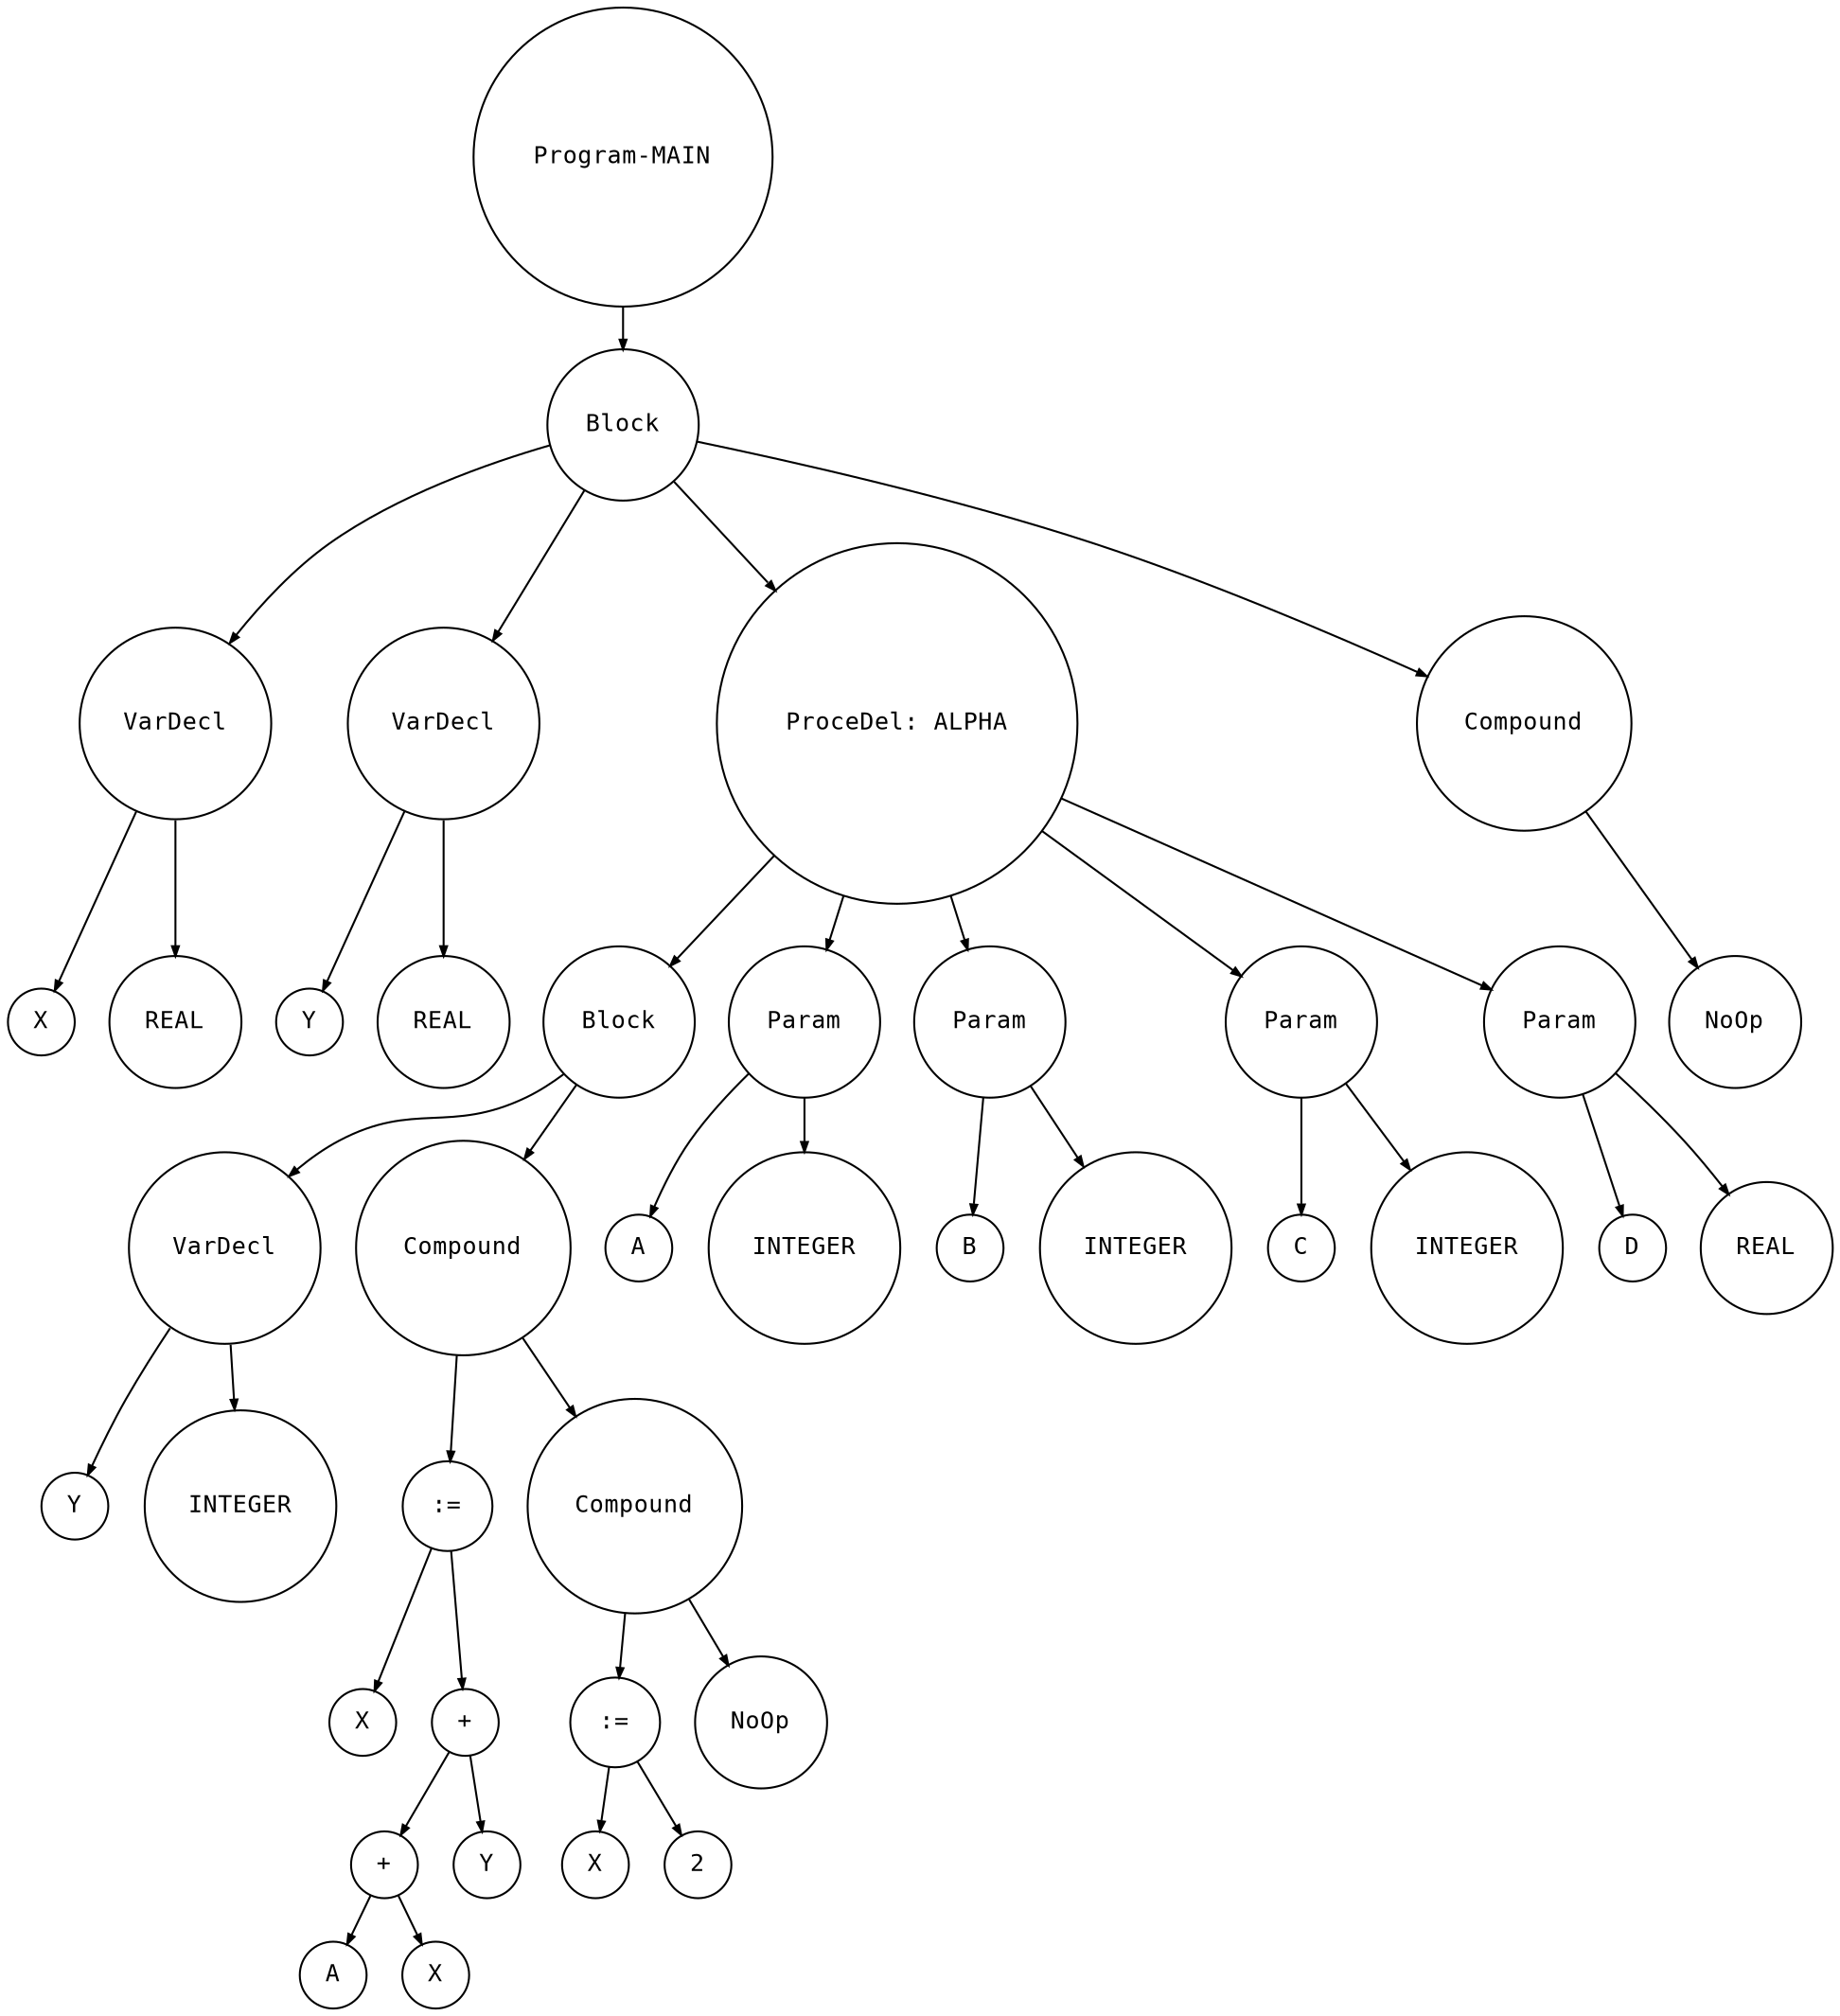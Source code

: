 digraph astgraph { 
node [shape=circle, fontsize=12, fontname="Courier", height=.1]; 
ranksep=.3;
edge [arrowsize=.5]
node1 [label="Program-MAIN"]
node1 -> node2
node2 [label="Block"]
node2 -> node3
node3 [label="VarDecl"]
node3 -> node4
node4 [label="X"]
node3 -> node6
node6 [label="REAL"]
node2 -> node8
node8 [label="VarDecl"]
node8 -> node9
node9 [label="Y"]
node8 -> node11
node11 [label="REAL"]
node2 -> node13
node13 [label="ProceDel: ALPHA"]
node13 -> node14
node14 [label="Block"]
node14 -> node15
node15 [label="VarDecl"]
node15 -> node16
node16 [label="Y"]
node15 -> node18
node18 [label="INTEGER"]
node14 -> node20
node20 [label="Compound"]
node20 -> node21
node21 [label=":="]
node21 -> node22
node22 [label="X"]
node21 -> node24
node24 [label="+"]
node24 -> node25
node25 [label="+"]
node25 -> node26
node26 [label="A"]
node25 -> node28
node28 [label="X"]
node24 -> node30
node30 [label="Y"]
node20 -> node32
node32 [label="Compound"]
node32 -> node33
node33 [label=":="]
node33 -> node34
node34 [label="X"]
node33 -> node36
node36 [label="2"]
node32 -> node38
node38 [label="NoOp"]
node13 -> node40
node40 [label="Param"]
node40 -> node41
node41 [label="A"]
node40 -> node43
node43 [label="INTEGER"]
node13 -> node45
node45 [label="Param"]
node45 -> node46
node46 [label="B"]
node45 -> node48
node48 [label="INTEGER"]
node13 -> node50
node50 [label="Param"]
node50 -> node51
node51 [label="C"]
node50 -> node53
node53 [label="INTEGER"]
node13 -> node55
node55 [label="Param"]
node55 -> node56
node56 [label="D"]
node55 -> node58
node58 [label="REAL"]
node2 -> node60
node60 [label="Compound"]
node60 -> node61
node61 [label="NoOp"]
}